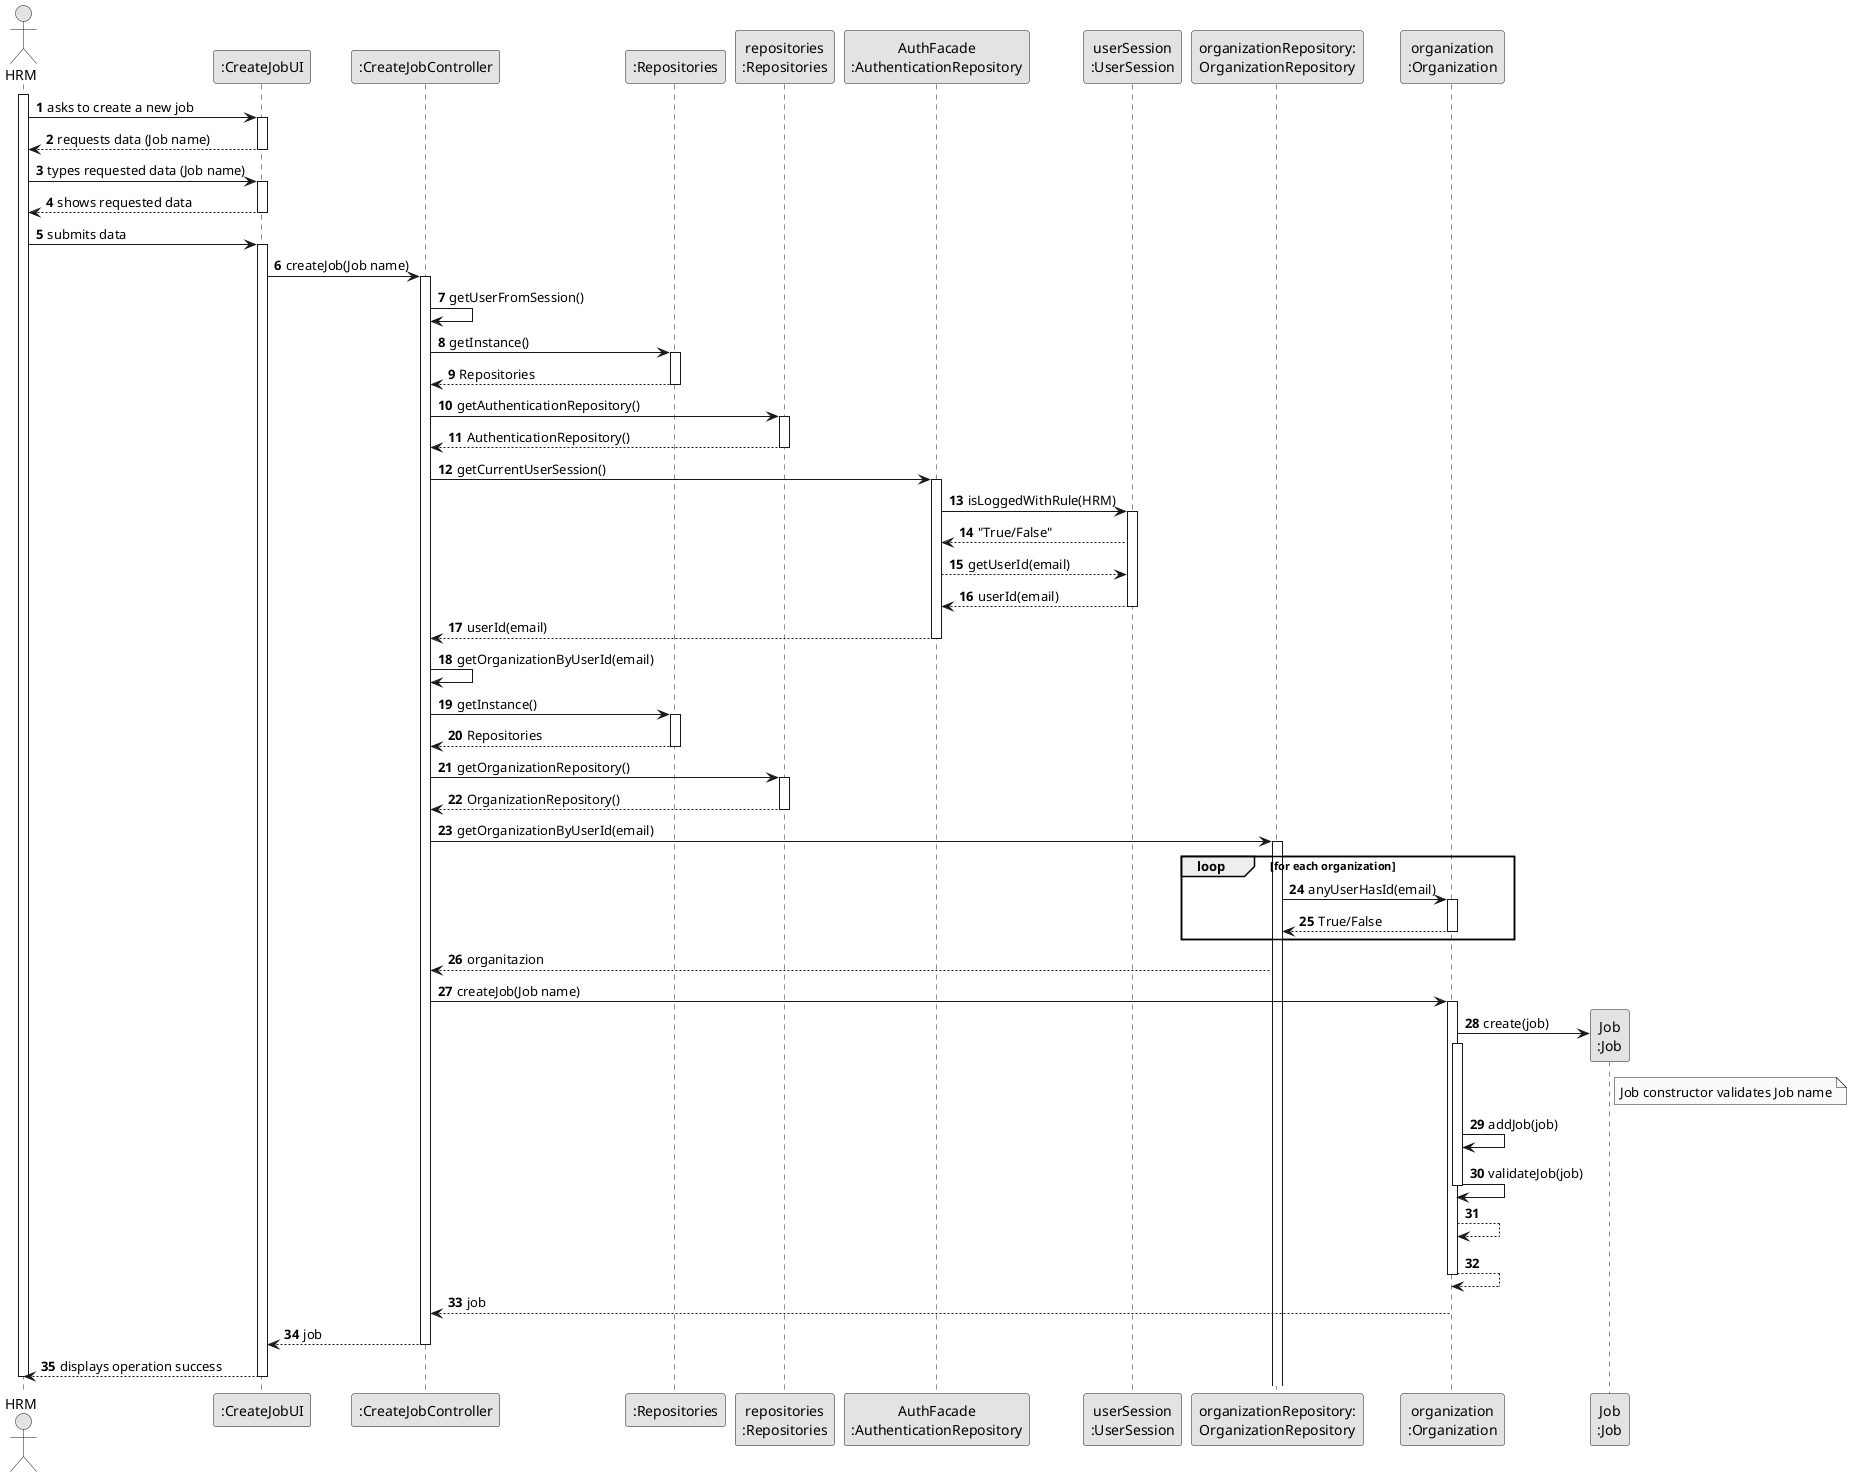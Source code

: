 @startuml
skinparam monochrome true
skinparam packageStyle rectangle
skinparam shadowing false

autonumber

'hide footbox
actor "HRM" as ADM
participant ":CreateJobUI" as UI
participant ":CreateJobController" as CTRL
participant ":Repositories" as RepositorySingleton
participant "repositories\n:Repositories" as PLAT
participant "AuthFacade\n:AuthenticationRepository" as AUTHREP
participant "userSession\n:UserSession" as USER
participant "organizationRepository:\nOrganizationRepository" as OrganizationRepository
participant "organization\n:Organization" as ORG
participant "Job\n:Job" as JOB

activate ADM

        ADM -> UI : asks to create a new job
        activate UI

        UI --> ADM : requests data (Job name)
    deactivate UI

    ADM -> UI : types requested data (Job name)
    activate UI

        UI --> ADM : shows requested data
    deactivate UI

    ADM -> UI : submits data
    activate UI

        UI -> CTRL : createJob(Job name)
        activate CTRL

        CTRL -> CTRL : getUserFromSession()

        CTRL -> RepositorySingleton : getInstance()
        activate RepositorySingleton
        CTRL <-- RepositorySingleton : Repositories
        deactivate RepositorySingleton

        CTRL -> PLAT : getAuthenticationRepository()

        activate PLAT
        CTRL <-- PLAT : AuthenticationRepository()
        deactivate PLAT



        CTRL -> AUTHREP : getCurrentUserSession()

        activate AUTHREP




        AUTHREP -> USER : isLoggedWithRule(HRM)

        activate USER

        AUTHREP <-- USER : "True/False"
        AUTHREP --> USER : getUserId(email)
        AUTHREP <-- USER : userId(email)
        deactivate USER

        CTRL <-- AUTHREP : userId(email)
        deactivate AUTHREP

        CTRL -> CTRL : getOrganizationByUserId(email)


        CTRL -> RepositorySingleton : getInstance()
        activate RepositorySingleton
        CTRL <-- RepositorySingleton : Repositories
        deactivate RepositorySingleton



        CTRL -> PLAT : getOrganizationRepository()
        activate PLAT
        CTRL <-- PLAT : OrganizationRepository()
        deactivate PLAT


        CTRL -> OrganizationRepository :getOrganizationByUserId(email)
        activate OrganizationRepository
            loop for each organization
            OrganizationRepository -> ORG : anyUserHasId(email)
            activate ORG
            OrganizationRepository <-- ORG : True/False
            deactivate ORG
            end loop

        CTRL <-- OrganizationRepository : organitazion







            CTRL -> ORG: createJob(Job name)
            activate ORG

                ORG -> JOB**: create(job)
                note right of JOB
                  Job constructor validates Job name
                endnote


                activate ORG
                    ORG -> ORG: addJob(job)
                    ORG -> ORG: validateJob(job)

                    deactivate ORG

                    ORG --> ORG
                    ORG --> ORG
                deactivate ORG

                ORG --> CTRL : job

            deactivate ORG

            CTRL --> UI: job
            deactivate CTRL
            UI --> ADM: displays operation success
    deactivate UI

deactivate ADM

@enduml